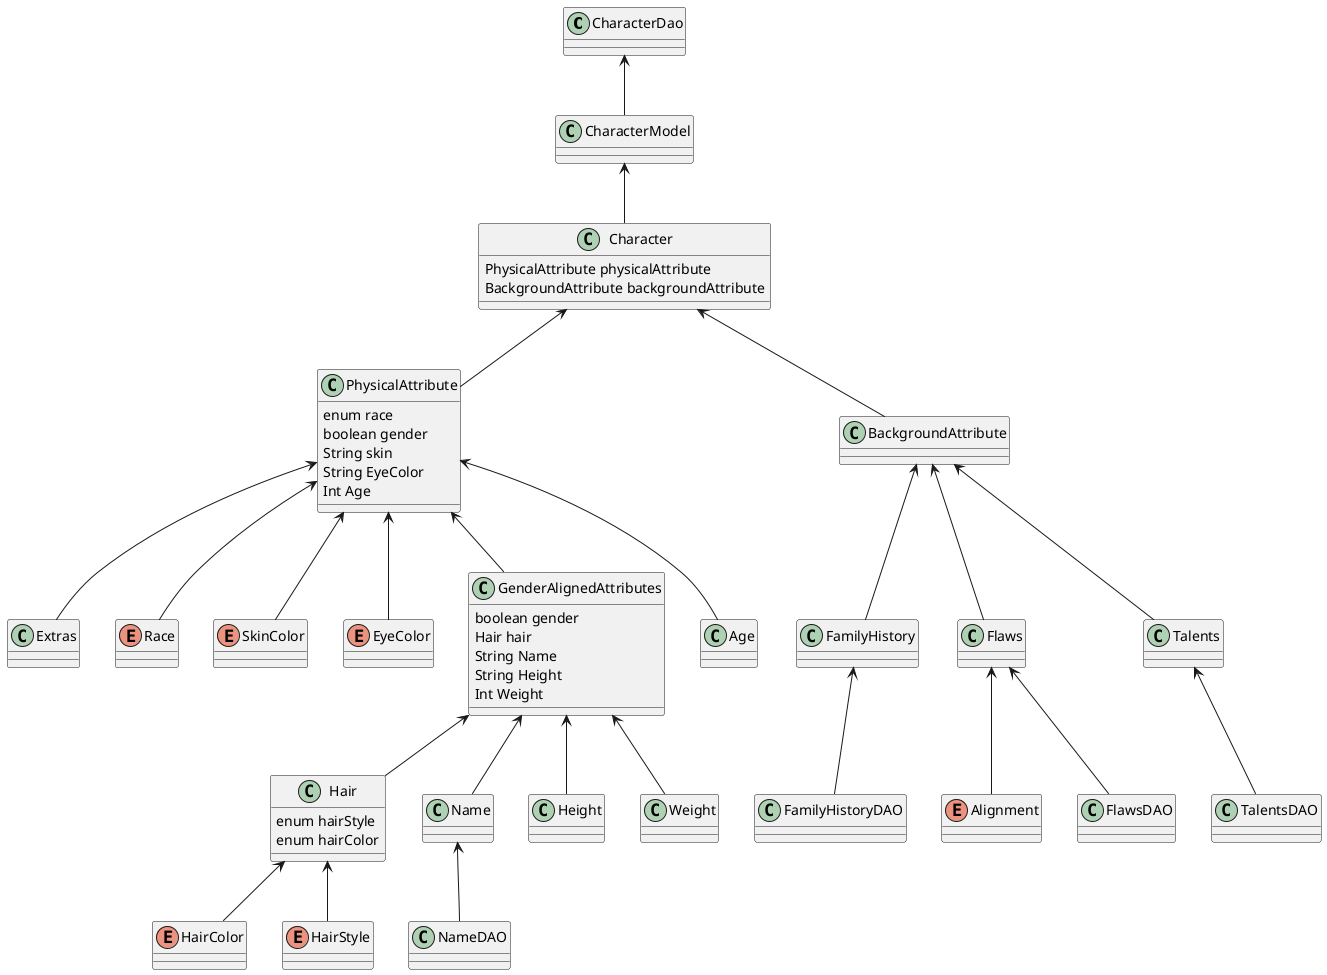 @startuml

class CharacterDao {
}

class Character {
PhysicalAttribute physicalAttribute
BackgroundAttribute backgroundAttribute
}

class PhysicalAttribute {
enum race
boolean gender
String skin
String EyeColor
Int Age
}

class Extras {
}

enum Race {
}

enum SkinColor {
}

enum EyeColor {
}

class GenderAlignedAttributes {
boolean gender
Hair hair
String Name
String Height
Int Weight
}

class Hair {
enum hairStyle
enum hairColor
}

enum HairColor {
}

enum HairStyle {
}

class BackgroundAttribute {
}

class FamilyHistory {
}

enum Alignment {
}

class NameDAO{}

class FamilyHistoryDAO{}

class CharacterModel{}



CharacterDao <-- CharacterModel
CharacterModel <-- Character
Character <-- PhysicalAttribute
PhysicalAttribute <-- Race
PhysicalAttribute <-- Extras
PhysicalAttribute <-- GenderAlignedAttributes
GenderAlignedAttributes <-- Name
GenderAlignedAttributes <-- Height
GenderAlignedAttributes <-- Weight
PhysicalAttribute <-- SkinColor
PhysicalAttribute <-- EyeColor
PhysicalAttribute <-- Age
GenderAlignedAttributes <-- Hair
Hair <-- HairStyle
Hair <-- HairColor
Flaws <-- FlawsDAO



Character <-- BackgroundAttribute
BackgroundAttribute <-- FamilyHistory
BackgroundAttribute <-- Talents
BackgroundAttribute <-- Flaws
FamilyHistory <-- FamilyHistoryDAO
Talents <-- TalentsDAO
Flaws <-- Alignment
Name <-- NameDAO

@enduml